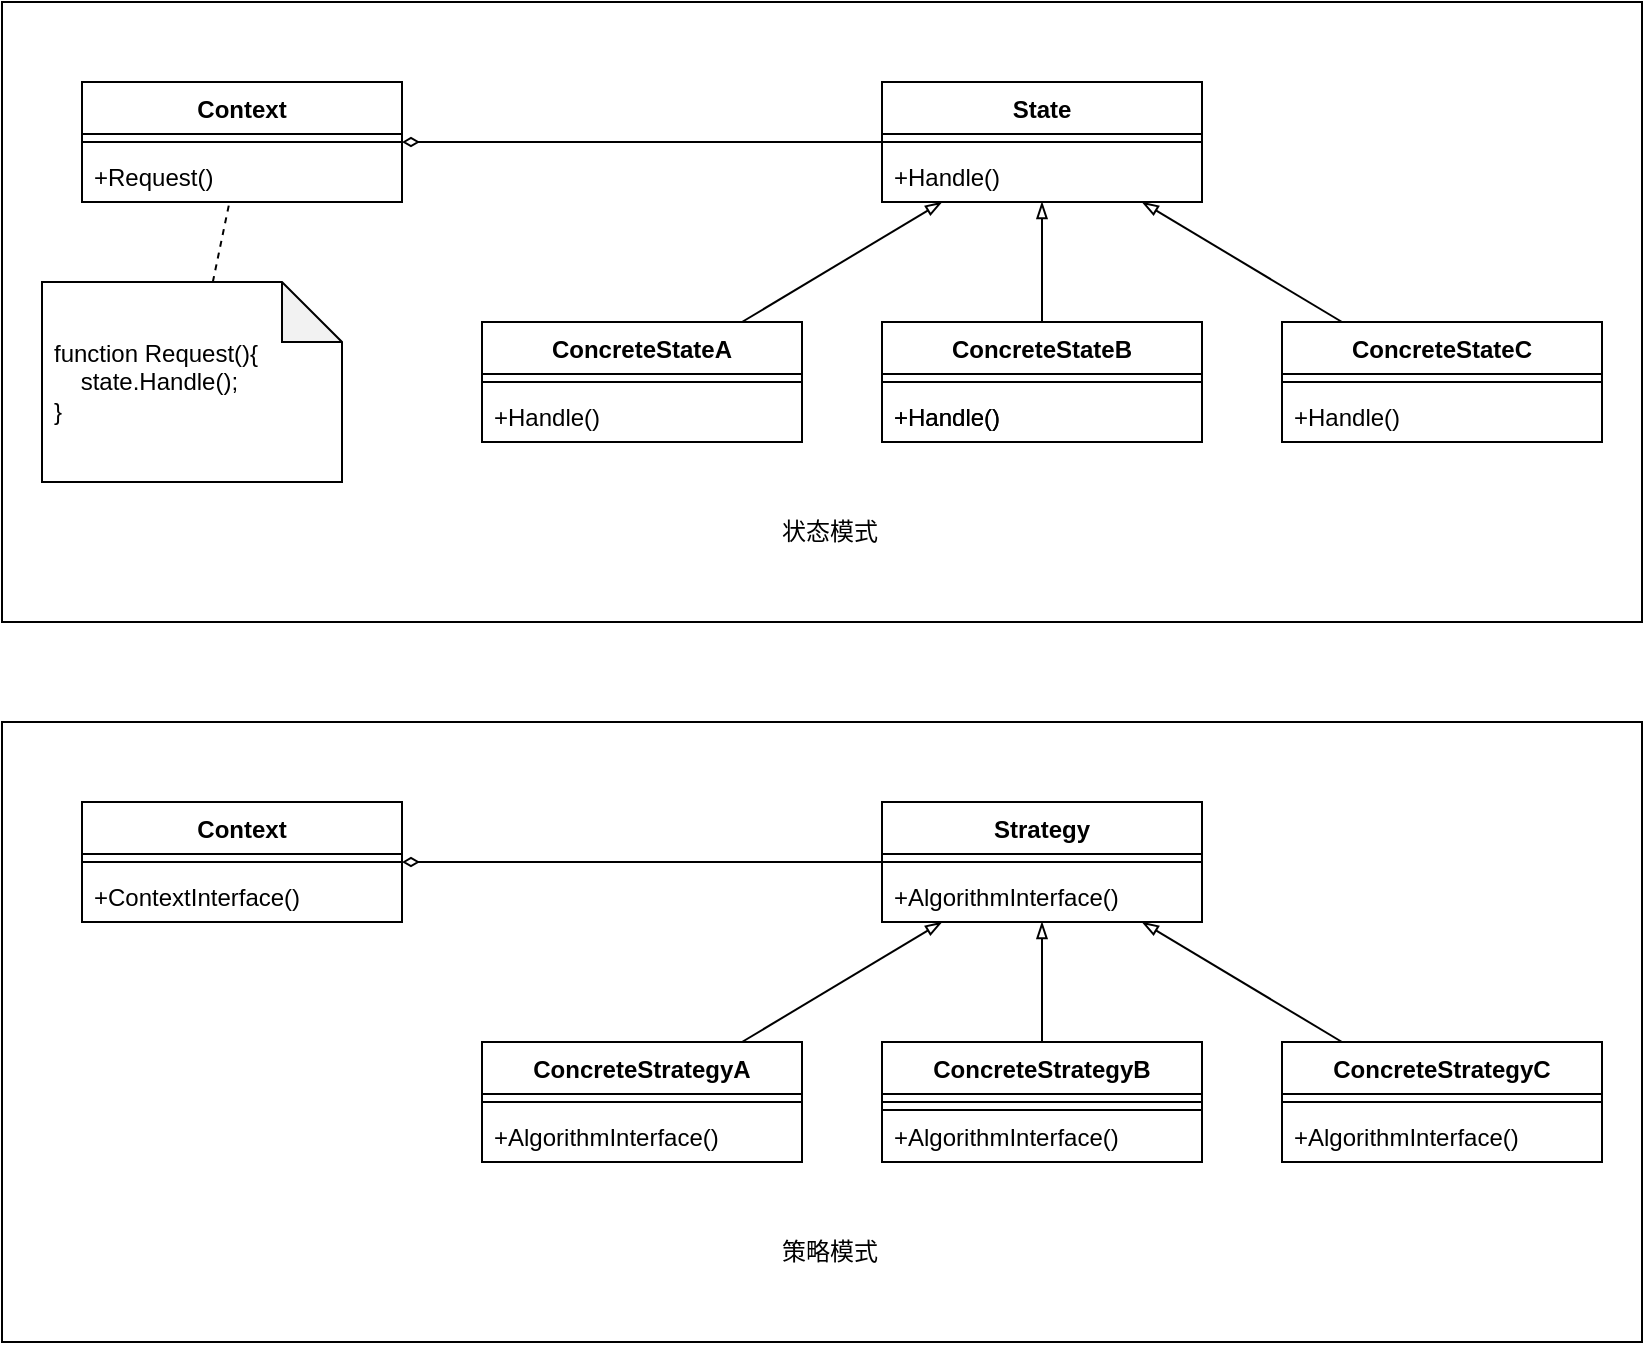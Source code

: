 <mxfile version="22.1.11" type="device">
  <diagram name="第 1 页" id="r9Su4K59HhBAWi1WzALc">
    <mxGraphModel dx="1434" dy="844" grid="1" gridSize="10" guides="1" tooltips="1" connect="1" arrows="1" fold="1" page="1" pageScale="1" pageWidth="827" pageHeight="1169" math="0" shadow="0">
      <root>
        <mxCell id="0" />
        <mxCell id="1" parent="0" />
        <mxCell id="GCNftwOyRtGS8KI9BppW-29" value="" style="group" vertex="1" connectable="0" parent="1">
          <mxGeometry y="120" width="820" height="310" as="geometry" />
        </mxCell>
        <mxCell id="GCNftwOyRtGS8KI9BppW-28" value="" style="rounded=0;whiteSpace=wrap;html=1;container=1;" vertex="1" parent="GCNftwOyRtGS8KI9BppW-29">
          <mxGeometry width="820" height="310" as="geometry" />
        </mxCell>
        <mxCell id="GCNftwOyRtGS8KI9BppW-27" value="状态模式" style="text;html=1;strokeColor=none;fillColor=none;align=center;verticalAlign=middle;whiteSpace=wrap;rounded=0;" vertex="1" parent="GCNftwOyRtGS8KI9BppW-28">
          <mxGeometry x="384" y="250" width="60" height="30" as="geometry" />
        </mxCell>
        <mxCell id="GCNftwOyRtGS8KI9BppW-1" value="Context" style="swimlane;fontStyle=1;align=center;verticalAlign=top;childLayout=stackLayout;horizontal=1;startSize=26;horizontalStack=0;resizeParent=1;resizeParentMax=0;resizeLast=0;collapsible=1;marginBottom=0;whiteSpace=wrap;html=1;" vertex="1" parent="GCNftwOyRtGS8KI9BppW-29">
          <mxGeometry x="40" y="40" width="160" height="60" as="geometry" />
        </mxCell>
        <mxCell id="GCNftwOyRtGS8KI9BppW-3" value="" style="line;strokeWidth=1;fillColor=none;align=left;verticalAlign=middle;spacingTop=-1;spacingLeft=3;spacingRight=3;rotatable=0;labelPosition=right;points=[];portConstraint=eastwest;strokeColor=inherit;" vertex="1" parent="GCNftwOyRtGS8KI9BppW-1">
          <mxGeometry y="26" width="160" height="8" as="geometry" />
        </mxCell>
        <mxCell id="GCNftwOyRtGS8KI9BppW-4" value="+Request()" style="text;strokeColor=none;fillColor=none;align=left;verticalAlign=top;spacingLeft=4;spacingRight=4;overflow=hidden;rotatable=0;points=[[0,0.5],[1,0.5]];portConstraint=eastwest;whiteSpace=wrap;html=1;" vertex="1" parent="GCNftwOyRtGS8KI9BppW-1">
          <mxGeometry y="34" width="160" height="26" as="geometry" />
        </mxCell>
        <mxCell id="GCNftwOyRtGS8KI9BppW-24" style="edgeStyle=none;rounded=0;orthogonalLoop=1;jettySize=auto;html=1;endArrow=diamondThin;endFill=0;" edge="1" parent="GCNftwOyRtGS8KI9BppW-29" source="GCNftwOyRtGS8KI9BppW-5" target="GCNftwOyRtGS8KI9BppW-1">
          <mxGeometry relative="1" as="geometry" />
        </mxCell>
        <mxCell id="GCNftwOyRtGS8KI9BppW-5" value="State" style="swimlane;fontStyle=1;align=center;verticalAlign=top;childLayout=stackLayout;horizontal=1;startSize=26;horizontalStack=0;resizeParent=1;resizeParentMax=0;resizeLast=0;collapsible=1;marginBottom=0;whiteSpace=wrap;html=1;" vertex="1" parent="GCNftwOyRtGS8KI9BppW-29">
          <mxGeometry x="440" y="40" width="160" height="60" as="geometry" />
        </mxCell>
        <mxCell id="GCNftwOyRtGS8KI9BppW-7" value="" style="line;strokeWidth=1;fillColor=none;align=left;verticalAlign=middle;spacingTop=-1;spacingLeft=3;spacingRight=3;rotatable=0;labelPosition=right;points=[];portConstraint=eastwest;strokeColor=inherit;" vertex="1" parent="GCNftwOyRtGS8KI9BppW-5">
          <mxGeometry y="26" width="160" height="8" as="geometry" />
        </mxCell>
        <mxCell id="GCNftwOyRtGS8KI9BppW-8" value="+Handle()" style="text;strokeColor=none;fillColor=none;align=left;verticalAlign=top;spacingLeft=4;spacingRight=4;overflow=hidden;rotatable=0;points=[[0,0.5],[1,0.5]];portConstraint=eastwest;whiteSpace=wrap;html=1;" vertex="1" parent="GCNftwOyRtGS8KI9BppW-5">
          <mxGeometry y="34" width="160" height="26" as="geometry" />
        </mxCell>
        <mxCell id="GCNftwOyRtGS8KI9BppW-9" value="ConcreteStateB" style="swimlane;fontStyle=1;align=center;verticalAlign=top;childLayout=stackLayout;horizontal=1;startSize=26;horizontalStack=0;resizeParent=1;resizeParentMax=0;resizeLast=0;collapsible=1;marginBottom=0;whiteSpace=wrap;html=1;" vertex="1" parent="GCNftwOyRtGS8KI9BppW-29">
          <mxGeometry x="440" y="160" width="160" height="60" as="geometry" />
        </mxCell>
        <mxCell id="GCNftwOyRtGS8KI9BppW-10" value="" style="line;strokeWidth=1;fillColor=none;align=left;verticalAlign=middle;spacingTop=-1;spacingLeft=3;spacingRight=3;rotatable=0;labelPosition=right;points=[];portConstraint=eastwest;strokeColor=inherit;" vertex="1" parent="GCNftwOyRtGS8KI9BppW-9">
          <mxGeometry y="26" width="160" height="8" as="geometry" />
        </mxCell>
        <mxCell id="GCNftwOyRtGS8KI9BppW-11" value="+Handle()" style="text;strokeColor=none;fillColor=none;align=left;verticalAlign=top;spacingLeft=4;spacingRight=4;overflow=hidden;rotatable=0;points=[[0,0.5],[1,0.5]];portConstraint=eastwest;whiteSpace=wrap;html=1;" vertex="1" parent="GCNftwOyRtGS8KI9BppW-9">
          <mxGeometry y="34" width="160" height="26" as="geometry" />
        </mxCell>
        <mxCell id="GCNftwOyRtGS8KI9BppW-21" style="edgeStyle=none;rounded=0;orthogonalLoop=1;jettySize=auto;html=1;endArrow=blockThin;endFill=0;" edge="1" parent="GCNftwOyRtGS8KI9BppW-29" source="GCNftwOyRtGS8KI9BppW-12" target="GCNftwOyRtGS8KI9BppW-5">
          <mxGeometry relative="1" as="geometry" />
        </mxCell>
        <mxCell id="GCNftwOyRtGS8KI9BppW-12" value="ConcreteStateA" style="swimlane;fontStyle=1;align=center;verticalAlign=top;childLayout=stackLayout;horizontal=1;startSize=26;horizontalStack=0;resizeParent=1;resizeParentMax=0;resizeLast=0;collapsible=1;marginBottom=0;whiteSpace=wrap;html=1;" vertex="1" parent="GCNftwOyRtGS8KI9BppW-29">
          <mxGeometry x="240" y="160" width="160" height="60" as="geometry" />
        </mxCell>
        <mxCell id="GCNftwOyRtGS8KI9BppW-13" value="" style="line;strokeWidth=1;fillColor=none;align=left;verticalAlign=middle;spacingTop=-1;spacingLeft=3;spacingRight=3;rotatable=0;labelPosition=right;points=[];portConstraint=eastwest;strokeColor=inherit;" vertex="1" parent="GCNftwOyRtGS8KI9BppW-12">
          <mxGeometry y="26" width="160" height="8" as="geometry" />
        </mxCell>
        <mxCell id="GCNftwOyRtGS8KI9BppW-14" value="+Handle()" style="text;strokeColor=none;fillColor=none;align=left;verticalAlign=top;spacingLeft=4;spacingRight=4;overflow=hidden;rotatable=0;points=[[0,0.5],[1,0.5]];portConstraint=eastwest;whiteSpace=wrap;html=1;" vertex="1" parent="GCNftwOyRtGS8KI9BppW-12">
          <mxGeometry y="34" width="160" height="26" as="geometry" />
        </mxCell>
        <mxCell id="GCNftwOyRtGS8KI9BppW-22" style="edgeStyle=none;rounded=0;orthogonalLoop=1;jettySize=auto;html=1;endArrow=blockThin;endFill=0;" edge="1" parent="GCNftwOyRtGS8KI9BppW-29" source="GCNftwOyRtGS8KI9BppW-15" target="GCNftwOyRtGS8KI9BppW-5">
          <mxGeometry relative="1" as="geometry" />
        </mxCell>
        <mxCell id="GCNftwOyRtGS8KI9BppW-15" value="ConcreteStateB" style="swimlane;fontStyle=1;align=center;verticalAlign=top;childLayout=stackLayout;horizontal=1;startSize=26;horizontalStack=0;resizeParent=1;resizeParentMax=0;resizeLast=0;collapsible=1;marginBottom=0;whiteSpace=wrap;html=1;" vertex="1" parent="GCNftwOyRtGS8KI9BppW-29">
          <mxGeometry x="440" y="160" width="160" height="60" as="geometry" />
        </mxCell>
        <mxCell id="GCNftwOyRtGS8KI9BppW-16" value="" style="line;strokeWidth=1;fillColor=none;align=left;verticalAlign=middle;spacingTop=-1;spacingLeft=3;spacingRight=3;rotatable=0;labelPosition=right;points=[];portConstraint=eastwest;strokeColor=inherit;" vertex="1" parent="GCNftwOyRtGS8KI9BppW-15">
          <mxGeometry y="26" width="160" height="8" as="geometry" />
        </mxCell>
        <mxCell id="GCNftwOyRtGS8KI9BppW-17" value="+Handle()" style="text;strokeColor=none;fillColor=none;align=left;verticalAlign=top;spacingLeft=4;spacingRight=4;overflow=hidden;rotatable=0;points=[[0,0.5],[1,0.5]];portConstraint=eastwest;whiteSpace=wrap;html=1;" vertex="1" parent="GCNftwOyRtGS8KI9BppW-15">
          <mxGeometry y="34" width="160" height="26" as="geometry" />
        </mxCell>
        <mxCell id="GCNftwOyRtGS8KI9BppW-23" style="edgeStyle=none;rounded=0;orthogonalLoop=1;jettySize=auto;html=1;endArrow=blockThin;endFill=0;" edge="1" parent="GCNftwOyRtGS8KI9BppW-29" source="GCNftwOyRtGS8KI9BppW-18" target="GCNftwOyRtGS8KI9BppW-5">
          <mxGeometry relative="1" as="geometry" />
        </mxCell>
        <mxCell id="GCNftwOyRtGS8KI9BppW-18" value="ConcreteStateC" style="swimlane;fontStyle=1;align=center;verticalAlign=top;childLayout=stackLayout;horizontal=1;startSize=26;horizontalStack=0;resizeParent=1;resizeParentMax=0;resizeLast=0;collapsible=1;marginBottom=0;whiteSpace=wrap;html=1;" vertex="1" parent="GCNftwOyRtGS8KI9BppW-29">
          <mxGeometry x="640" y="160" width="160" height="60" as="geometry" />
        </mxCell>
        <mxCell id="GCNftwOyRtGS8KI9BppW-19" value="" style="line;strokeWidth=1;fillColor=none;align=left;verticalAlign=middle;spacingTop=-1;spacingLeft=3;spacingRight=3;rotatable=0;labelPosition=right;points=[];portConstraint=eastwest;strokeColor=inherit;" vertex="1" parent="GCNftwOyRtGS8KI9BppW-18">
          <mxGeometry y="26" width="160" height="8" as="geometry" />
        </mxCell>
        <mxCell id="GCNftwOyRtGS8KI9BppW-20" value="+Handle()" style="text;strokeColor=none;fillColor=none;align=left;verticalAlign=top;spacingLeft=4;spacingRight=4;overflow=hidden;rotatable=0;points=[[0,0.5],[1,0.5]];portConstraint=eastwest;whiteSpace=wrap;html=1;" vertex="1" parent="GCNftwOyRtGS8KI9BppW-18">
          <mxGeometry y="34" width="160" height="26" as="geometry" />
        </mxCell>
        <mxCell id="GCNftwOyRtGS8KI9BppW-26" style="edgeStyle=none;rounded=0;orthogonalLoop=1;jettySize=auto;html=1;endArrow=none;endFill=0;dashed=1;" edge="1" parent="GCNftwOyRtGS8KI9BppW-29" source="GCNftwOyRtGS8KI9BppW-25" target="GCNftwOyRtGS8KI9BppW-1">
          <mxGeometry relative="1" as="geometry" />
        </mxCell>
        <mxCell id="GCNftwOyRtGS8KI9BppW-25" value="function Request(){&lt;br&gt;&amp;nbsp; &amp;nbsp; state.Handle();&lt;br&gt;}" style="shape=note;whiteSpace=wrap;html=1;backgroundOutline=1;darkOpacity=0.05;spacingLeft=4;spacingRight=4;align=left;" vertex="1" parent="GCNftwOyRtGS8KI9BppW-29">
          <mxGeometry x="20" y="140" width="150" height="100" as="geometry" />
        </mxCell>
        <mxCell id="GCNftwOyRtGS8KI9BppW-30" value="" style="group" vertex="1" connectable="0" parent="1">
          <mxGeometry y="480" width="820" height="310" as="geometry" />
        </mxCell>
        <mxCell id="GCNftwOyRtGS8KI9BppW-31" value="" style="rounded=0;whiteSpace=wrap;html=1;container=1;" vertex="1" parent="GCNftwOyRtGS8KI9BppW-30">
          <mxGeometry width="820" height="310" as="geometry" />
        </mxCell>
        <mxCell id="GCNftwOyRtGS8KI9BppW-32" value="策略模式" style="text;html=1;strokeColor=none;fillColor=none;align=center;verticalAlign=middle;whiteSpace=wrap;rounded=0;" vertex="1" parent="GCNftwOyRtGS8KI9BppW-31">
          <mxGeometry x="384" y="250" width="60" height="30" as="geometry" />
        </mxCell>
        <mxCell id="GCNftwOyRtGS8KI9BppW-33" value="Context" style="swimlane;fontStyle=1;align=center;verticalAlign=top;childLayout=stackLayout;horizontal=1;startSize=26;horizontalStack=0;resizeParent=1;resizeParentMax=0;resizeLast=0;collapsible=1;marginBottom=0;whiteSpace=wrap;html=1;" vertex="1" parent="GCNftwOyRtGS8KI9BppW-30">
          <mxGeometry x="40" y="40" width="160" height="60" as="geometry" />
        </mxCell>
        <mxCell id="GCNftwOyRtGS8KI9BppW-34" value="" style="line;strokeWidth=1;fillColor=none;align=left;verticalAlign=middle;spacingTop=-1;spacingLeft=3;spacingRight=3;rotatable=0;labelPosition=right;points=[];portConstraint=eastwest;strokeColor=inherit;" vertex="1" parent="GCNftwOyRtGS8KI9BppW-33">
          <mxGeometry y="26" width="160" height="8" as="geometry" />
        </mxCell>
        <mxCell id="GCNftwOyRtGS8KI9BppW-35" value="+ContextInterface()" style="text;strokeColor=none;fillColor=none;align=left;verticalAlign=top;spacingLeft=4;spacingRight=4;overflow=hidden;rotatable=0;points=[[0,0.5],[1,0.5]];portConstraint=eastwest;whiteSpace=wrap;html=1;" vertex="1" parent="GCNftwOyRtGS8KI9BppW-33">
          <mxGeometry y="34" width="160" height="26" as="geometry" />
        </mxCell>
        <mxCell id="GCNftwOyRtGS8KI9BppW-36" style="edgeStyle=none;rounded=0;orthogonalLoop=1;jettySize=auto;html=1;endArrow=diamondThin;endFill=0;" edge="1" parent="GCNftwOyRtGS8KI9BppW-30" source="GCNftwOyRtGS8KI9BppW-37" target="GCNftwOyRtGS8KI9BppW-33">
          <mxGeometry relative="1" as="geometry" />
        </mxCell>
        <mxCell id="GCNftwOyRtGS8KI9BppW-37" value="Strategy" style="swimlane;fontStyle=1;align=center;verticalAlign=top;childLayout=stackLayout;horizontal=1;startSize=26;horizontalStack=0;resizeParent=1;resizeParentMax=0;resizeLast=0;collapsible=1;marginBottom=0;whiteSpace=wrap;html=1;" vertex="1" parent="GCNftwOyRtGS8KI9BppW-30">
          <mxGeometry x="440" y="40" width="160" height="60" as="geometry" />
        </mxCell>
        <mxCell id="GCNftwOyRtGS8KI9BppW-38" value="" style="line;strokeWidth=1;fillColor=none;align=left;verticalAlign=middle;spacingTop=-1;spacingLeft=3;spacingRight=3;rotatable=0;labelPosition=right;points=[];portConstraint=eastwest;strokeColor=inherit;" vertex="1" parent="GCNftwOyRtGS8KI9BppW-37">
          <mxGeometry y="26" width="160" height="8" as="geometry" />
        </mxCell>
        <mxCell id="GCNftwOyRtGS8KI9BppW-39" value="+AlgorithmInterface()" style="text;strokeColor=none;fillColor=none;align=left;verticalAlign=top;spacingLeft=4;spacingRight=4;overflow=hidden;rotatable=0;points=[[0,0.5],[1,0.5]];portConstraint=eastwest;whiteSpace=wrap;html=1;" vertex="1" parent="GCNftwOyRtGS8KI9BppW-37">
          <mxGeometry y="34" width="160" height="26" as="geometry" />
        </mxCell>
        <mxCell id="GCNftwOyRtGS8KI9BppW-40" value="ConcreteStateB" style="swimlane;fontStyle=1;align=center;verticalAlign=top;childLayout=stackLayout;horizontal=1;startSize=26;horizontalStack=0;resizeParent=1;resizeParentMax=0;resizeLast=0;collapsible=1;marginBottom=0;whiteSpace=wrap;html=1;" vertex="1" parent="GCNftwOyRtGS8KI9BppW-30">
          <mxGeometry x="440" y="160" width="160" height="60" as="geometry" />
        </mxCell>
        <mxCell id="GCNftwOyRtGS8KI9BppW-41" value="" style="line;strokeWidth=1;fillColor=none;align=left;verticalAlign=middle;spacingTop=-1;spacingLeft=3;spacingRight=3;rotatable=0;labelPosition=right;points=[];portConstraint=eastwest;strokeColor=inherit;" vertex="1" parent="GCNftwOyRtGS8KI9BppW-40">
          <mxGeometry y="26" width="160" height="8" as="geometry" />
        </mxCell>
        <mxCell id="GCNftwOyRtGS8KI9BppW-42" value="+AlgorithmInterface()" style="text;strokeColor=none;fillColor=none;align=left;verticalAlign=top;spacingLeft=4;spacingRight=4;overflow=hidden;rotatable=0;points=[[0,0.5],[1,0.5]];portConstraint=eastwest;whiteSpace=wrap;html=1;" vertex="1" parent="GCNftwOyRtGS8KI9BppW-40">
          <mxGeometry y="34" width="160" height="26" as="geometry" />
        </mxCell>
        <mxCell id="GCNftwOyRtGS8KI9BppW-43" style="edgeStyle=none;rounded=0;orthogonalLoop=1;jettySize=auto;html=1;endArrow=blockThin;endFill=0;" edge="1" parent="GCNftwOyRtGS8KI9BppW-30" source="GCNftwOyRtGS8KI9BppW-44" target="GCNftwOyRtGS8KI9BppW-37">
          <mxGeometry relative="1" as="geometry" />
        </mxCell>
        <mxCell id="GCNftwOyRtGS8KI9BppW-44" value="ConcreteStrategyA" style="swimlane;fontStyle=1;align=center;verticalAlign=top;childLayout=stackLayout;horizontal=1;startSize=26;horizontalStack=0;resizeParent=1;resizeParentMax=0;resizeLast=0;collapsible=1;marginBottom=0;whiteSpace=wrap;html=1;" vertex="1" parent="GCNftwOyRtGS8KI9BppW-30">
          <mxGeometry x="240" y="160" width="160" height="60" as="geometry" />
        </mxCell>
        <mxCell id="GCNftwOyRtGS8KI9BppW-45" value="" style="line;strokeWidth=1;fillColor=none;align=left;verticalAlign=middle;spacingTop=-1;spacingLeft=3;spacingRight=3;rotatable=0;labelPosition=right;points=[];portConstraint=eastwest;strokeColor=inherit;" vertex="1" parent="GCNftwOyRtGS8KI9BppW-44">
          <mxGeometry y="26" width="160" height="8" as="geometry" />
        </mxCell>
        <mxCell id="GCNftwOyRtGS8KI9BppW-46" value="+AlgorithmInterface()" style="text;strokeColor=none;fillColor=none;align=left;verticalAlign=top;spacingLeft=4;spacingRight=4;overflow=hidden;rotatable=0;points=[[0,0.5],[1,0.5]];portConstraint=eastwest;whiteSpace=wrap;html=1;" vertex="1" parent="GCNftwOyRtGS8KI9BppW-44">
          <mxGeometry y="34" width="160" height="26" as="geometry" />
        </mxCell>
        <mxCell id="GCNftwOyRtGS8KI9BppW-47" style="edgeStyle=none;rounded=0;orthogonalLoop=1;jettySize=auto;html=1;endArrow=blockThin;endFill=0;" edge="1" parent="GCNftwOyRtGS8KI9BppW-30" source="GCNftwOyRtGS8KI9BppW-48" target="GCNftwOyRtGS8KI9BppW-37">
          <mxGeometry relative="1" as="geometry" />
        </mxCell>
        <mxCell id="GCNftwOyRtGS8KI9BppW-48" value="ConcreteStrategyB" style="swimlane;fontStyle=1;align=center;verticalAlign=top;childLayout=stackLayout;horizontal=1;startSize=26;horizontalStack=0;resizeParent=1;resizeParentMax=0;resizeLast=0;collapsible=1;marginBottom=0;whiteSpace=wrap;html=1;" vertex="1" parent="GCNftwOyRtGS8KI9BppW-30">
          <mxGeometry x="440" y="160" width="160" height="34" as="geometry" />
        </mxCell>
        <mxCell id="GCNftwOyRtGS8KI9BppW-49" value="" style="line;strokeWidth=1;fillColor=none;align=left;verticalAlign=middle;spacingTop=-1;spacingLeft=3;spacingRight=3;rotatable=0;labelPosition=right;points=[];portConstraint=eastwest;strokeColor=inherit;" vertex="1" parent="GCNftwOyRtGS8KI9BppW-48">
          <mxGeometry y="26" width="160" height="8" as="geometry" />
        </mxCell>
        <mxCell id="GCNftwOyRtGS8KI9BppW-51" style="edgeStyle=none;rounded=0;orthogonalLoop=1;jettySize=auto;html=1;endArrow=blockThin;endFill=0;" edge="1" parent="GCNftwOyRtGS8KI9BppW-30" source="GCNftwOyRtGS8KI9BppW-52" target="GCNftwOyRtGS8KI9BppW-37">
          <mxGeometry relative="1" as="geometry" />
        </mxCell>
        <mxCell id="GCNftwOyRtGS8KI9BppW-52" value="ConcreteStrategyC" style="swimlane;fontStyle=1;align=center;verticalAlign=top;childLayout=stackLayout;horizontal=1;startSize=26;horizontalStack=0;resizeParent=1;resizeParentMax=0;resizeLast=0;collapsible=1;marginBottom=0;whiteSpace=wrap;html=1;" vertex="1" parent="GCNftwOyRtGS8KI9BppW-30">
          <mxGeometry x="640" y="160" width="160" height="60" as="geometry" />
        </mxCell>
        <mxCell id="GCNftwOyRtGS8KI9BppW-53" value="" style="line;strokeWidth=1;fillColor=none;align=left;verticalAlign=middle;spacingTop=-1;spacingLeft=3;spacingRight=3;rotatable=0;labelPosition=right;points=[];portConstraint=eastwest;strokeColor=inherit;" vertex="1" parent="GCNftwOyRtGS8KI9BppW-52">
          <mxGeometry y="26" width="160" height="8" as="geometry" />
        </mxCell>
        <mxCell id="GCNftwOyRtGS8KI9BppW-54" value="+AlgorithmInterface()" style="text;strokeColor=none;fillColor=none;align=left;verticalAlign=top;spacingLeft=4;spacingRight=4;overflow=hidden;rotatable=0;points=[[0,0.5],[1,0.5]];portConstraint=eastwest;whiteSpace=wrap;html=1;" vertex="1" parent="GCNftwOyRtGS8KI9BppW-52">
          <mxGeometry y="34" width="160" height="26" as="geometry" />
        </mxCell>
      </root>
    </mxGraphModel>
  </diagram>
</mxfile>
